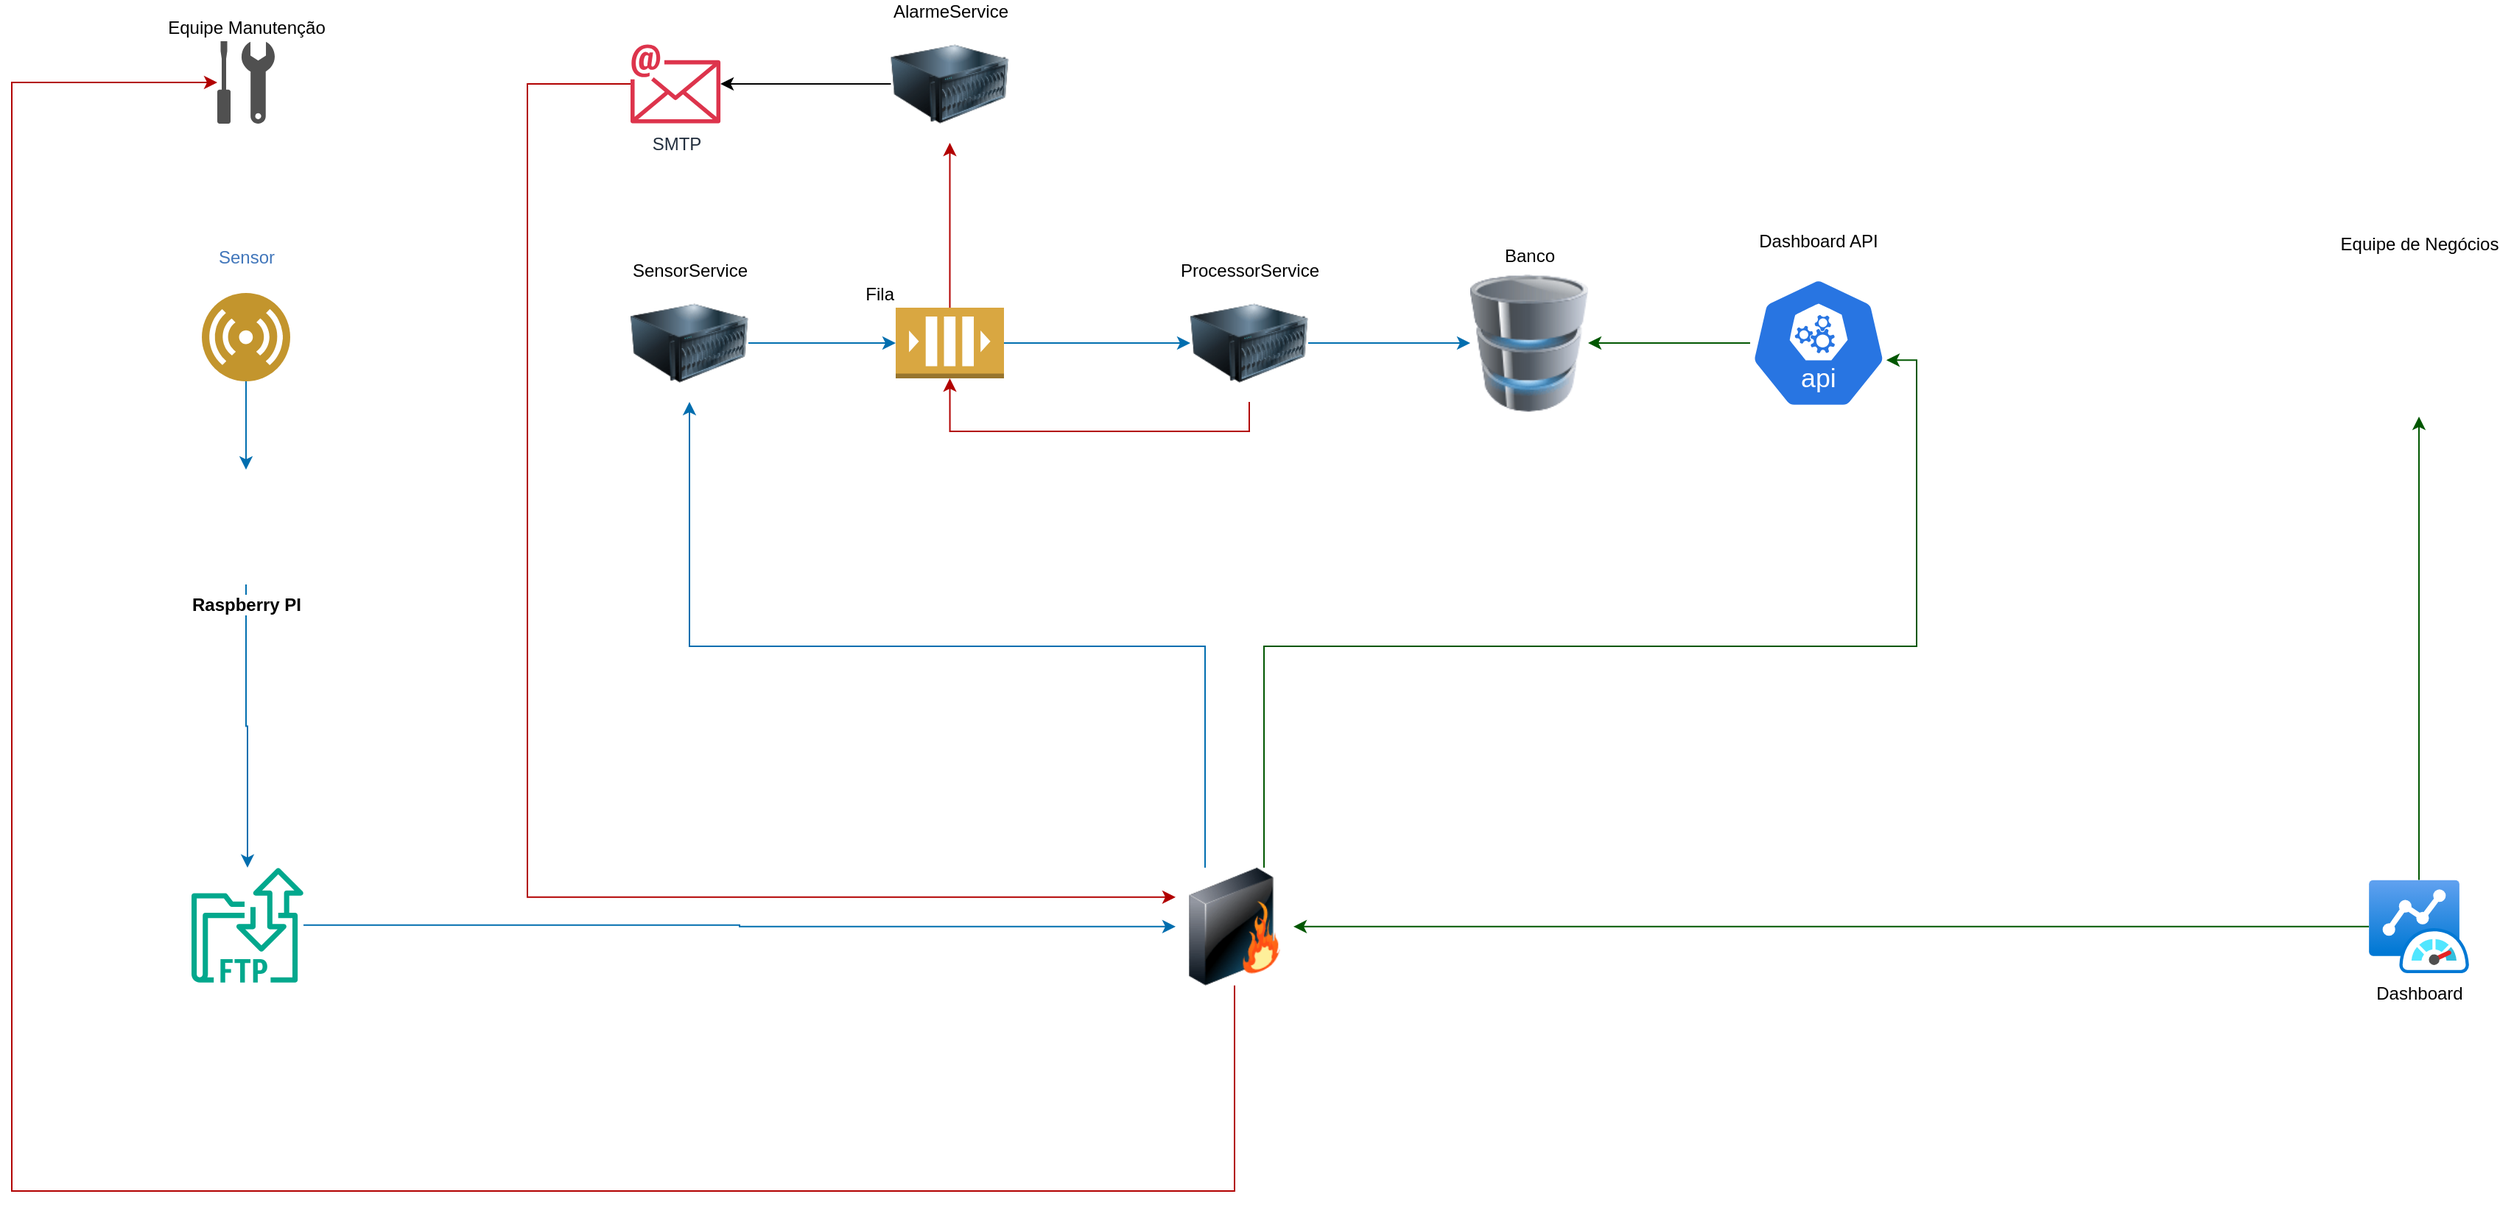 <mxfile version="27.0.9">
  <diagram name="Page-1" id="74b105a0-9070-1c63-61bc-23e55f88626e">
    <mxGraphModel dx="2363" dy="1310" grid="1" gridSize="10" guides="1" tooltips="1" connect="1" arrows="1" fold="1" page="1" pageScale="1.5" pageWidth="1169" pageHeight="826" background="none" math="0" shadow="0">
      <root>
        <mxCell id="0" style=";html=1;" />
        <mxCell id="1" style=";html=1;" parent="0" />
        <mxCell id="ITWKkH4gTs1yJpSmsu_c-47" style="edgeStyle=orthogonalEdgeStyle;rounded=0;orthogonalLoop=1;jettySize=auto;html=1;entryX=0;entryY=0.5;entryDx=0;entryDy=0;fillColor=#1ba1e2;strokeColor=#006EAF;" edge="1" parent="1" source="ITWKkH4gTs1yJpSmsu_c-1" target="ITWKkH4gTs1yJpSmsu_c-46">
          <mxGeometry relative="1" as="geometry" />
        </mxCell>
        <mxCell id="ITWKkH4gTs1yJpSmsu_c-1" value="" style="sketch=0;outlineConnect=0;fontColor=#232F3E;gradientColor=none;fillColor=#01A88D;strokeColor=none;dashed=0;verticalLabelPosition=bottom;verticalAlign=top;align=center;html=1;fontSize=12;fontStyle=0;aspect=fixed;shape=mxgraph.aws4.transfer_for_ftp_resource;" vertex="1" parent="1">
          <mxGeometry x="152" y="630.4" width="76" height="78" as="geometry" />
        </mxCell>
        <mxCell id="ITWKkH4gTs1yJpSmsu_c-11" style="edgeStyle=orthogonalEdgeStyle;rounded=0;orthogonalLoop=1;jettySize=auto;html=1;entryX=0.5;entryY=0;entryDx=0;entryDy=0;fillColor=#1ba1e2;strokeColor=#006EAF;" edge="1" parent="1" source="ITWKkH4gTs1yJpSmsu_c-2" target="ITWKkH4gTs1yJpSmsu_c-9">
          <mxGeometry relative="1" as="geometry" />
        </mxCell>
        <mxCell id="ITWKkH4gTs1yJpSmsu_c-2" value="Sensor&lt;div&gt;&lt;br&gt;&lt;/div&gt;" style="image;aspect=fixed;perimeter=ellipsePerimeter;html=1;align=center;shadow=0;dashed=0;fontColor=#4277BB;labelBackgroundColor=default;fontSize=12;spacingTop=3;image=img/lib/ibm/users/sensor.svg;labelPosition=center;verticalLabelPosition=top;verticalAlign=bottom;" vertex="1" parent="1">
          <mxGeometry x="159" y="240" width="60" height="60" as="geometry" />
        </mxCell>
        <mxCell id="ITWKkH4gTs1yJpSmsu_c-6" value="SensorService" style="image;html=1;image=img/lib/clip_art/computers/Server_128x128.png;labelPosition=center;verticalLabelPosition=top;align=center;verticalAlign=bottom;" vertex="1" parent="1">
          <mxGeometry x="450" y="234" width="80" height="80" as="geometry" />
        </mxCell>
        <mxCell id="ITWKkH4gTs1yJpSmsu_c-10" style="edgeStyle=orthogonalEdgeStyle;rounded=0;orthogonalLoop=1;jettySize=auto;html=1;exitX=0.5;exitY=1;exitDx=0;exitDy=0;fillColor=#1ba1e2;strokeColor=#006EAF;" edge="1" parent="1" source="ITWKkH4gTs1yJpSmsu_c-9" target="ITWKkH4gTs1yJpSmsu_c-1">
          <mxGeometry relative="1" as="geometry" />
        </mxCell>
        <mxCell id="ITWKkH4gTs1yJpSmsu_c-9" value="&lt;b&gt;Raspberry PI&lt;/b&gt;" style="shape=image;html=1;verticalAlign=top;verticalLabelPosition=bottom;labelBackgroundColor=#ffffff;imageAspect=0;aspect=fixed;image=https://cdn1.iconfinder.com/data/icons/DarkGlass_Reworked/128x128/apps/hardware.png" vertex="1" parent="1">
          <mxGeometry x="150" y="360" width="78" height="78" as="geometry" />
        </mxCell>
        <mxCell id="ITWKkH4gTs1yJpSmsu_c-22" style="edgeStyle=orthogonalEdgeStyle;rounded=0;orthogonalLoop=1;jettySize=auto;html=1;entryX=0;entryY=0.5;entryDx=0;entryDy=0;fillColor=#1ba1e2;strokeColor=#006EAF;" edge="1" parent="1" source="ITWKkH4gTs1yJpSmsu_c-19" target="ITWKkH4gTs1yJpSmsu_c-21">
          <mxGeometry relative="1" as="geometry" />
        </mxCell>
        <mxCell id="ITWKkH4gTs1yJpSmsu_c-64" style="edgeStyle=orthogonalEdgeStyle;rounded=0;orthogonalLoop=1;jettySize=auto;html=1;entryX=0.5;entryY=1;entryDx=0;entryDy=0;fillColor=#e51400;strokeColor=#B20000;" edge="1" parent="1" source="ITWKkH4gTs1yJpSmsu_c-19" target="ITWKkH4gTs1yJpSmsu_c-58">
          <mxGeometry relative="1" as="geometry" />
        </mxCell>
        <mxCell id="ITWKkH4gTs1yJpSmsu_c-19" value="Fila" style="outlineConnect=0;dashed=0;verticalLabelPosition=top;verticalAlign=bottom;align=right;html=1;shape=mxgraph.aws3.queue;fillColor=#D9A741;gradientColor=none;labelPosition=left;" vertex="1" parent="1">
          <mxGeometry x="630" y="250" width="73.5" height="48" as="geometry" />
        </mxCell>
        <mxCell id="ITWKkH4gTs1yJpSmsu_c-20" style="edgeStyle=orthogonalEdgeStyle;rounded=0;orthogonalLoop=1;jettySize=auto;html=1;entryX=0;entryY=0.5;entryDx=0;entryDy=0;entryPerimeter=0;fillColor=#1ba1e2;strokeColor=#006EAF;" edge="1" parent="1" source="ITWKkH4gTs1yJpSmsu_c-6" target="ITWKkH4gTs1yJpSmsu_c-19">
          <mxGeometry relative="1" as="geometry" />
        </mxCell>
        <mxCell id="ITWKkH4gTs1yJpSmsu_c-39" style="edgeStyle=orthogonalEdgeStyle;rounded=0;orthogonalLoop=1;jettySize=auto;html=1;entryX=0;entryY=0.5;entryDx=0;entryDy=0;fillColor=#1ba1e2;strokeColor=#006EAF;" edge="1" parent="1" source="ITWKkH4gTs1yJpSmsu_c-21" target="ITWKkH4gTs1yJpSmsu_c-23">
          <mxGeometry relative="1" as="geometry" />
        </mxCell>
        <mxCell id="ITWKkH4gTs1yJpSmsu_c-21" value="ProcessorService" style="image;html=1;image=img/lib/clip_art/computers/Server_128x128.png;labelPosition=center;verticalLabelPosition=top;align=center;verticalAlign=bottom;" vertex="1" parent="1">
          <mxGeometry x="830" y="234" width="80" height="80" as="geometry" />
        </mxCell>
        <mxCell id="ITWKkH4gTs1yJpSmsu_c-23" value="Banco" style="image;html=1;image=img/lib/clip_art/computers/Database_128x128.png;labelPosition=center;verticalLabelPosition=top;align=center;verticalAlign=bottom;" vertex="1" parent="1">
          <mxGeometry x="1020" y="224" width="80" height="100" as="geometry" />
        </mxCell>
        <mxCell id="ITWKkH4gTs1yJpSmsu_c-54" style="edgeStyle=orthogonalEdgeStyle;rounded=0;orthogonalLoop=1;jettySize=auto;html=1;entryX=1;entryY=0.5;entryDx=0;entryDy=0;fillColor=#008a00;strokeColor=#005700;" edge="1" parent="1" source="ITWKkH4gTs1yJpSmsu_c-26" target="ITWKkH4gTs1yJpSmsu_c-23">
          <mxGeometry relative="1" as="geometry" />
        </mxCell>
        <mxCell id="ITWKkH4gTs1yJpSmsu_c-26" value="Dashboard API&lt;div&gt;&lt;br&gt;&lt;/div&gt;" style="aspect=fixed;sketch=0;html=1;dashed=0;whitespace=wrap;verticalLabelPosition=top;verticalAlign=bottom;fillColor=#2875E2;strokeColor=#ffffff;points=[[0.005,0.63,0],[0.1,0.2,0],[0.9,0.2,0],[0.5,0,0],[0.995,0.63,0],[0.72,0.99,0],[0.5,1,0],[0.28,0.99,0]];shape=mxgraph.kubernetes.icon2;kubernetesLabel=1;prIcon=api;labelPosition=center;align=center;" vertex="1" parent="1">
          <mxGeometry x="1210" y="229.4" width="92.92" height="89.2" as="geometry" />
        </mxCell>
        <mxCell id="ITWKkH4gTs1yJpSmsu_c-31" value="Equipe de Negócios" style="shape=image;html=1;verticalAlign=bottom;verticalLabelPosition=top;labelBackgroundColor=#ffffff;imageAspect=0;aspect=fixed;image=https://cdn1.iconfinder.com/data/icons/CrystalClear/128x128/apps/Community-Help.png;labelPosition=center;align=center;" vertex="1" parent="1">
          <mxGeometry x="1610" y="216" width="108" height="108" as="geometry" />
        </mxCell>
        <mxCell id="ITWKkH4gTs1yJpSmsu_c-37" style="edgeStyle=orthogonalEdgeStyle;rounded=0;orthogonalLoop=1;jettySize=auto;html=1;entryX=0.5;entryY=1;entryDx=0;entryDy=0;fillColor=#008a00;strokeColor=#005700;" edge="1" parent="1" source="ITWKkH4gTs1yJpSmsu_c-34" target="ITWKkH4gTs1yJpSmsu_c-31">
          <mxGeometry relative="1" as="geometry" />
        </mxCell>
        <mxCell id="ITWKkH4gTs1yJpSmsu_c-52" style="edgeStyle=orthogonalEdgeStyle;rounded=0;orthogonalLoop=1;jettySize=auto;html=1;entryX=1;entryY=0.5;entryDx=0;entryDy=0;fillColor=#008a00;strokeColor=#005700;" edge="1" parent="1" source="ITWKkH4gTs1yJpSmsu_c-34" target="ITWKkH4gTs1yJpSmsu_c-46">
          <mxGeometry relative="1" as="geometry" />
        </mxCell>
        <mxCell id="ITWKkH4gTs1yJpSmsu_c-34" value="Dashboard" style="image;aspect=fixed;html=1;points=[];align=center;fontSize=12;image=img/lib/azure2/other/Azure_Monitor_Dashboard.svg;" vertex="1" parent="1">
          <mxGeometry x="1630" y="638.8" width="68" height="63.2" as="geometry" />
        </mxCell>
        <mxCell id="ITWKkH4gTs1yJpSmsu_c-56" style="edgeStyle=orthogonalEdgeStyle;rounded=0;orthogonalLoop=1;jettySize=auto;html=1;entryX=0.5;entryY=1;entryDx=0;entryDy=0;exitX=0.25;exitY=0;exitDx=0;exitDy=0;fillColor=#1ba1e2;strokeColor=#006EAF;" edge="1" parent="1" source="ITWKkH4gTs1yJpSmsu_c-46" target="ITWKkH4gTs1yJpSmsu_c-6">
          <mxGeometry relative="1" as="geometry">
            <Array as="points">
              <mxPoint x="840" y="480" />
              <mxPoint x="490" y="480" />
            </Array>
          </mxGeometry>
        </mxCell>
        <mxCell id="ITWKkH4gTs1yJpSmsu_c-72" style="edgeStyle=orthogonalEdgeStyle;rounded=0;orthogonalLoop=1;jettySize=auto;html=1;fillColor=#e51400;strokeColor=#B20000;" edge="1" parent="1" source="ITWKkH4gTs1yJpSmsu_c-46" target="ITWKkH4gTs1yJpSmsu_c-59">
          <mxGeometry relative="1" as="geometry">
            <Array as="points">
              <mxPoint x="860" y="850" />
              <mxPoint x="30" y="850" />
              <mxPoint x="30" y="97" />
            </Array>
          </mxGeometry>
        </mxCell>
        <mxCell id="ITWKkH4gTs1yJpSmsu_c-46" value="" style="image;html=1;image=img/lib/clip_art/networking/Firewall_128x128.png" vertex="1" parent="1">
          <mxGeometry x="820" y="630.4" width="80" height="80" as="geometry" />
        </mxCell>
        <mxCell id="ITWKkH4gTs1yJpSmsu_c-55" style="edgeStyle=orthogonalEdgeStyle;rounded=0;orthogonalLoop=1;jettySize=auto;html=1;entryX=0.995;entryY=0.63;entryDx=0;entryDy=0;entryPerimeter=0;exitX=0.75;exitY=0;exitDx=0;exitDy=0;fillColor=#008a00;strokeColor=#005700;" edge="1" parent="1" source="ITWKkH4gTs1yJpSmsu_c-46" target="ITWKkH4gTs1yJpSmsu_c-26">
          <mxGeometry relative="1" as="geometry">
            <Array as="points">
              <mxPoint x="880" y="480" />
              <mxPoint x="1323" y="480" />
              <mxPoint x="1323" y="286" />
            </Array>
          </mxGeometry>
        </mxCell>
        <mxCell id="ITWKkH4gTs1yJpSmsu_c-68" style="edgeStyle=orthogonalEdgeStyle;rounded=0;orthogonalLoop=1;jettySize=auto;html=1;" edge="1" parent="1" source="ITWKkH4gTs1yJpSmsu_c-58" target="ITWKkH4gTs1yJpSmsu_c-67">
          <mxGeometry relative="1" as="geometry" />
        </mxCell>
        <mxCell id="ITWKkH4gTs1yJpSmsu_c-58" value="AlarmeService" style="image;html=1;image=img/lib/clip_art/computers/Server_128x128.png;labelPosition=center;verticalLabelPosition=top;align=center;verticalAlign=bottom;" vertex="1" parent="1">
          <mxGeometry x="626.75" y="58" width="80" height="80" as="geometry" />
        </mxCell>
        <mxCell id="ITWKkH4gTs1yJpSmsu_c-59" value="Equipe Manutenção" style="sketch=0;pointerEvents=1;shadow=0;dashed=0;html=1;strokeColor=none;fillColor=#505050;labelPosition=center;verticalLabelPosition=top;verticalAlign=bottom;outlineConnect=0;align=center;shape=mxgraph.office.concepts.maintenance;" vertex="1" parent="1">
          <mxGeometry x="169.5" y="69" width="39" height="56" as="geometry" />
        </mxCell>
        <mxCell id="ITWKkH4gTs1yJpSmsu_c-62" style="edgeStyle=orthogonalEdgeStyle;rounded=0;orthogonalLoop=1;jettySize=auto;html=1;entryX=0.5;entryY=1;entryDx=0;entryDy=0;entryPerimeter=0;exitX=0.5;exitY=1;exitDx=0;exitDy=0;fillColor=#e51400;strokeColor=#B20000;" edge="1" parent="1" source="ITWKkH4gTs1yJpSmsu_c-21" target="ITWKkH4gTs1yJpSmsu_c-19">
          <mxGeometry relative="1" as="geometry" />
        </mxCell>
        <mxCell id="ITWKkH4gTs1yJpSmsu_c-71" style="edgeStyle=orthogonalEdgeStyle;rounded=0;orthogonalLoop=1;jettySize=auto;html=1;entryX=0;entryY=0.25;entryDx=0;entryDy=0;fillColor=#e51400;strokeColor=#B20000;" edge="1" parent="1" source="ITWKkH4gTs1yJpSmsu_c-67" target="ITWKkH4gTs1yJpSmsu_c-46">
          <mxGeometry relative="1" as="geometry">
            <Array as="points">
              <mxPoint x="380" y="98" />
              <mxPoint x="380" y="650" />
            </Array>
          </mxGeometry>
        </mxCell>
        <mxCell id="ITWKkH4gTs1yJpSmsu_c-67" value="SMTP" style="sketch=0;outlineConnect=0;fontColor=#232F3E;gradientColor=none;fillColor=#DD344C;strokeColor=none;dashed=0;verticalLabelPosition=bottom;verticalAlign=top;align=center;html=1;fontSize=12;fontStyle=0;aspect=fixed;shape=mxgraph.aws4.email;" vertex="1" parent="1">
          <mxGeometry x="450" y="71" width="61.04" height="54" as="geometry" />
        </mxCell>
      </root>
    </mxGraphModel>
  </diagram>
</mxfile>
